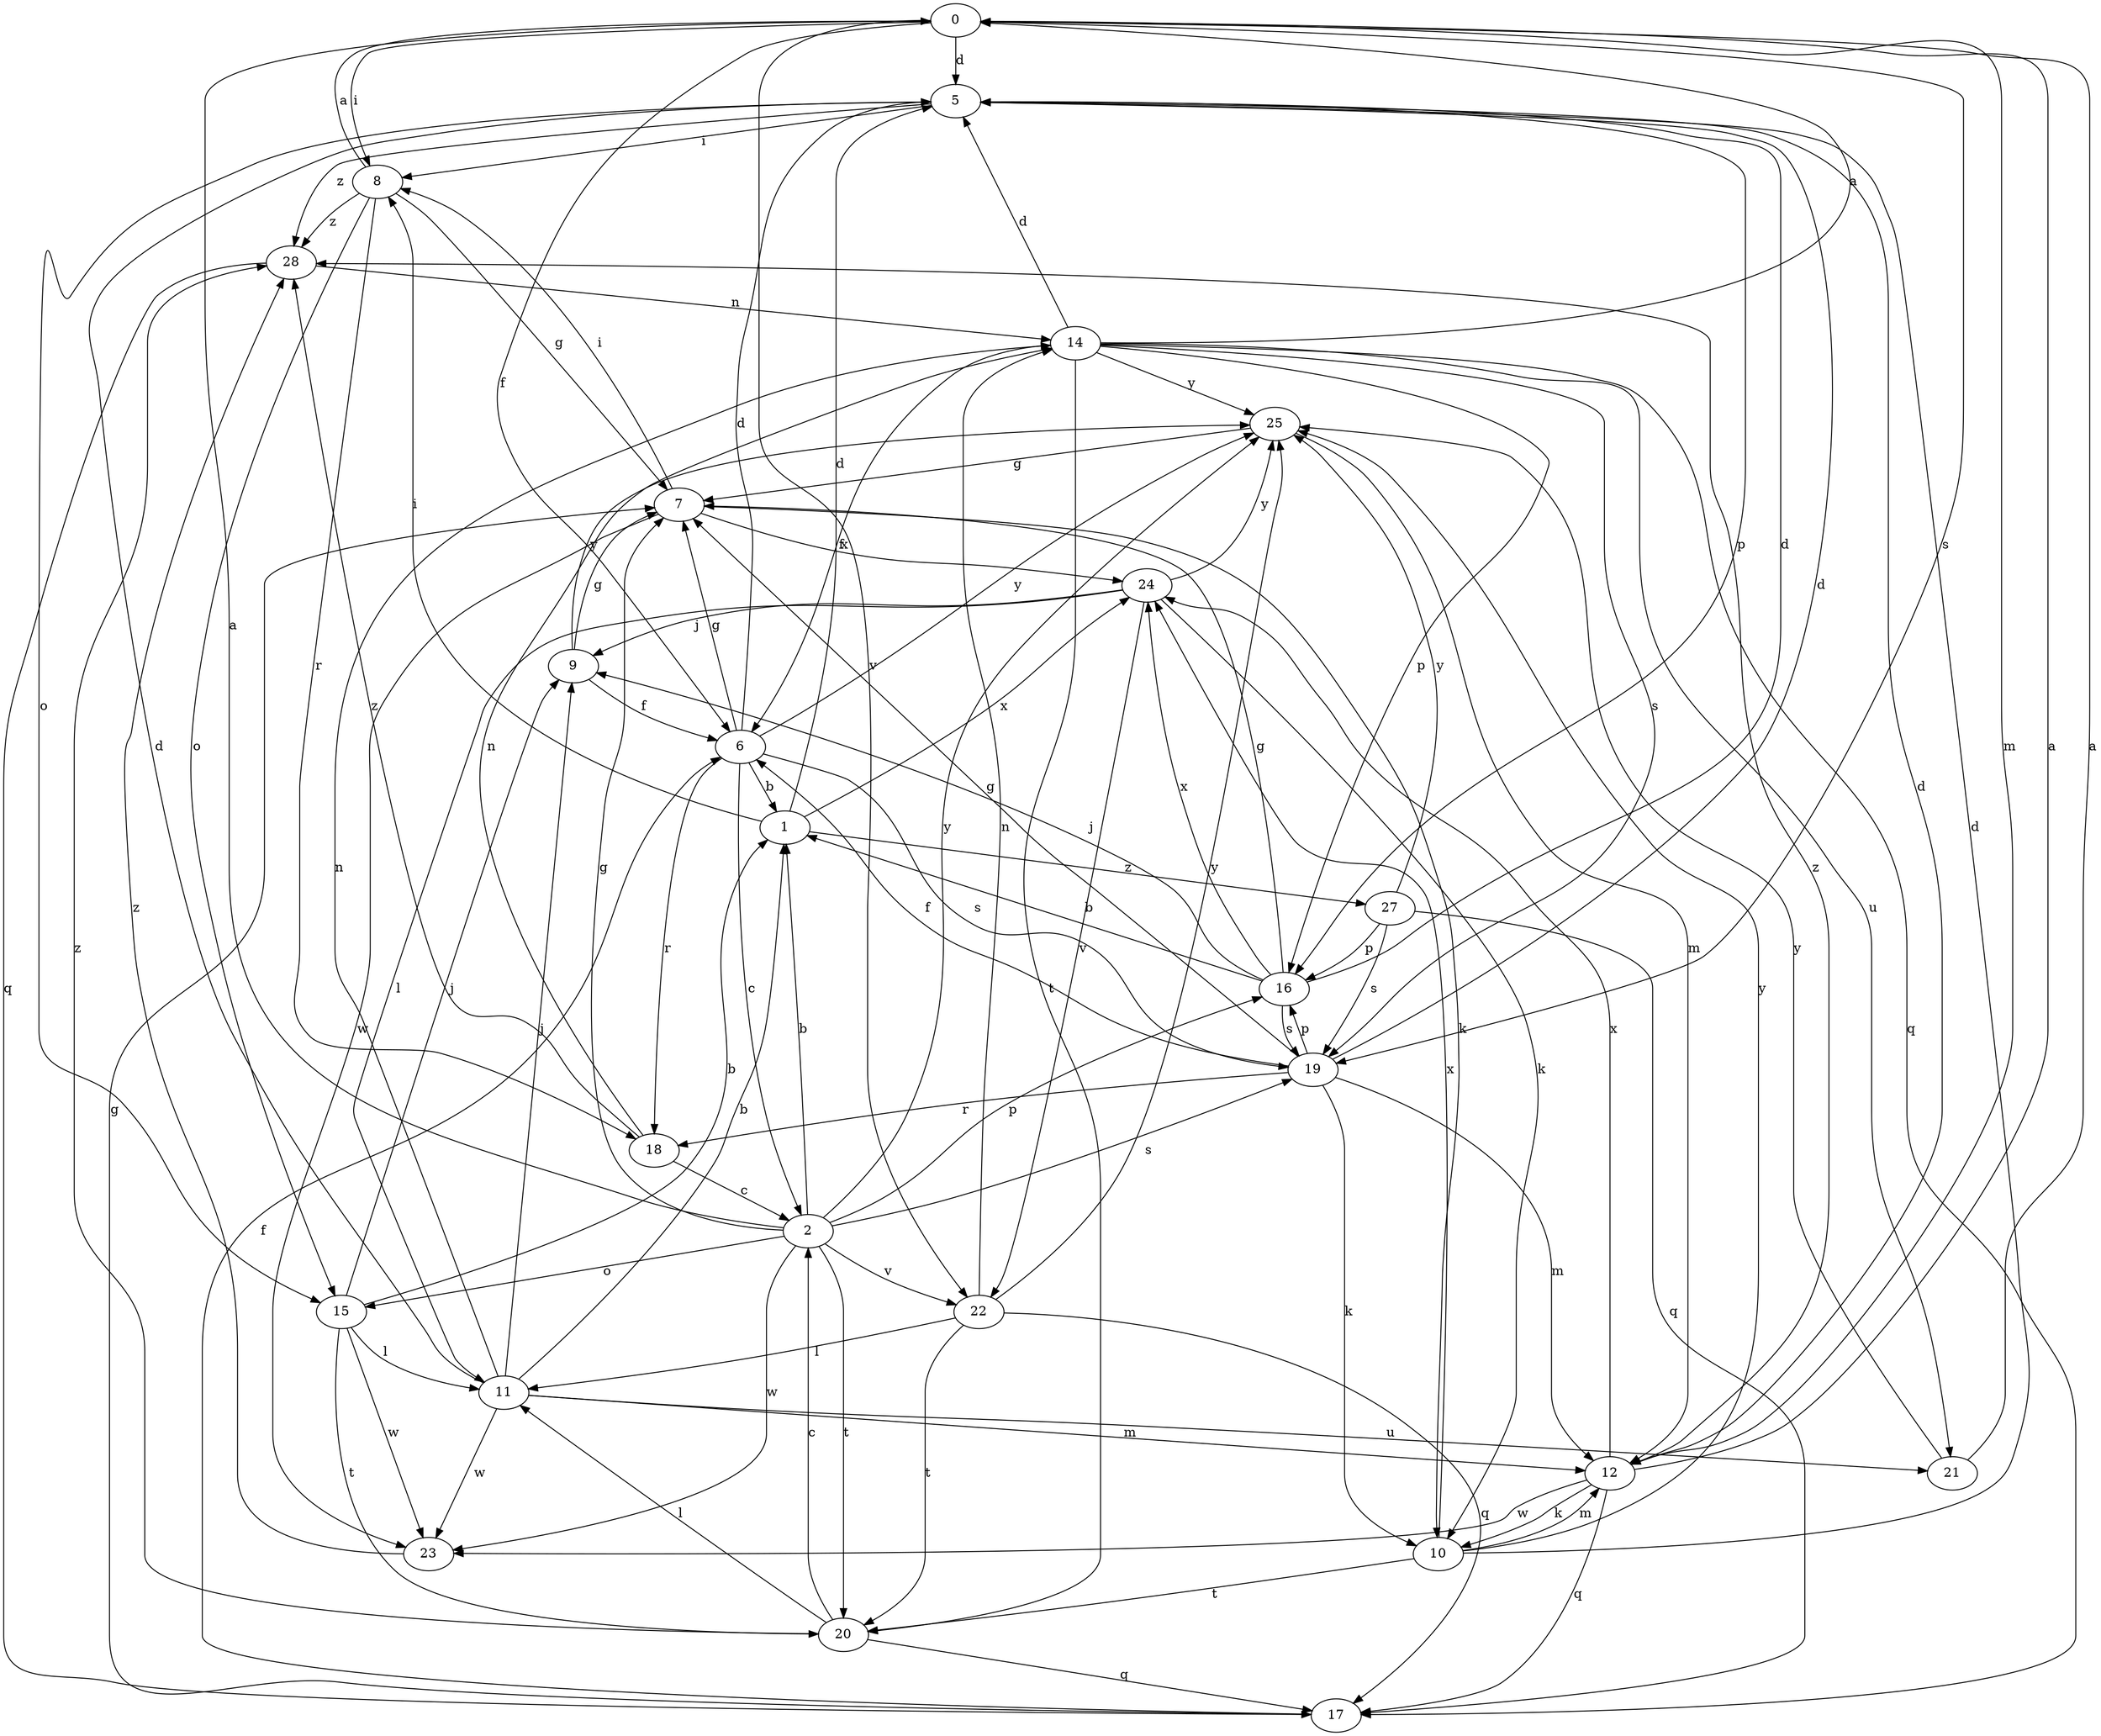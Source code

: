 strict digraph  {
0;
1;
2;
5;
6;
7;
8;
9;
10;
11;
12;
14;
15;
16;
17;
18;
19;
20;
21;
22;
23;
24;
25;
27;
28;
0 -> 5  [label=d];
0 -> 6  [label=f];
0 -> 8  [label=i];
0 -> 12  [label=m];
0 -> 19  [label=s];
0 -> 22  [label=v];
1 -> 5  [label=d];
1 -> 8  [label=i];
1 -> 24  [label=x];
1 -> 27  [label=z];
2 -> 0  [label=a];
2 -> 1  [label=b];
2 -> 7  [label=g];
2 -> 15  [label=o];
2 -> 16  [label=p];
2 -> 19  [label=s];
2 -> 20  [label=t];
2 -> 22  [label=v];
2 -> 23  [label=w];
2 -> 25  [label=y];
5 -> 8  [label=i];
5 -> 15  [label=o];
5 -> 16  [label=p];
5 -> 28  [label=z];
6 -> 1  [label=b];
6 -> 2  [label=c];
6 -> 5  [label=d];
6 -> 7  [label=g];
6 -> 18  [label=r];
6 -> 19  [label=s];
6 -> 25  [label=y];
7 -> 8  [label=i];
7 -> 10  [label=k];
7 -> 23  [label=w];
7 -> 24  [label=x];
8 -> 0  [label=a];
8 -> 7  [label=g];
8 -> 15  [label=o];
8 -> 18  [label=r];
8 -> 28  [label=z];
9 -> 6  [label=f];
9 -> 7  [label=g];
9 -> 25  [label=y];
10 -> 5  [label=d];
10 -> 12  [label=m];
10 -> 20  [label=t];
10 -> 24  [label=x];
10 -> 25  [label=y];
11 -> 1  [label=b];
11 -> 5  [label=d];
11 -> 9  [label=j];
11 -> 12  [label=m];
11 -> 14  [label=n];
11 -> 21  [label=u];
11 -> 23  [label=w];
12 -> 0  [label=a];
12 -> 5  [label=d];
12 -> 10  [label=k];
12 -> 17  [label=q];
12 -> 23  [label=w];
12 -> 24  [label=x];
12 -> 28  [label=z];
14 -> 0  [label=a];
14 -> 5  [label=d];
14 -> 6  [label=f];
14 -> 16  [label=p];
14 -> 17  [label=q];
14 -> 19  [label=s];
14 -> 20  [label=t];
14 -> 21  [label=u];
14 -> 25  [label=y];
15 -> 1  [label=b];
15 -> 9  [label=j];
15 -> 11  [label=l];
15 -> 20  [label=t];
15 -> 23  [label=w];
16 -> 1  [label=b];
16 -> 5  [label=d];
16 -> 7  [label=g];
16 -> 9  [label=j];
16 -> 19  [label=s];
16 -> 24  [label=x];
17 -> 6  [label=f];
17 -> 7  [label=g];
18 -> 2  [label=c];
18 -> 14  [label=n];
18 -> 28  [label=z];
19 -> 5  [label=d];
19 -> 6  [label=f];
19 -> 7  [label=g];
19 -> 10  [label=k];
19 -> 12  [label=m];
19 -> 16  [label=p];
19 -> 18  [label=r];
20 -> 2  [label=c];
20 -> 11  [label=l];
20 -> 17  [label=q];
20 -> 28  [label=z];
21 -> 0  [label=a];
21 -> 25  [label=y];
22 -> 11  [label=l];
22 -> 14  [label=n];
22 -> 17  [label=q];
22 -> 20  [label=t];
22 -> 25  [label=y];
23 -> 28  [label=z];
24 -> 9  [label=j];
24 -> 10  [label=k];
24 -> 11  [label=l];
24 -> 22  [label=v];
24 -> 25  [label=y];
25 -> 7  [label=g];
25 -> 12  [label=m];
27 -> 16  [label=p];
27 -> 17  [label=q];
27 -> 19  [label=s];
27 -> 25  [label=y];
28 -> 14  [label=n];
28 -> 17  [label=q];
}
